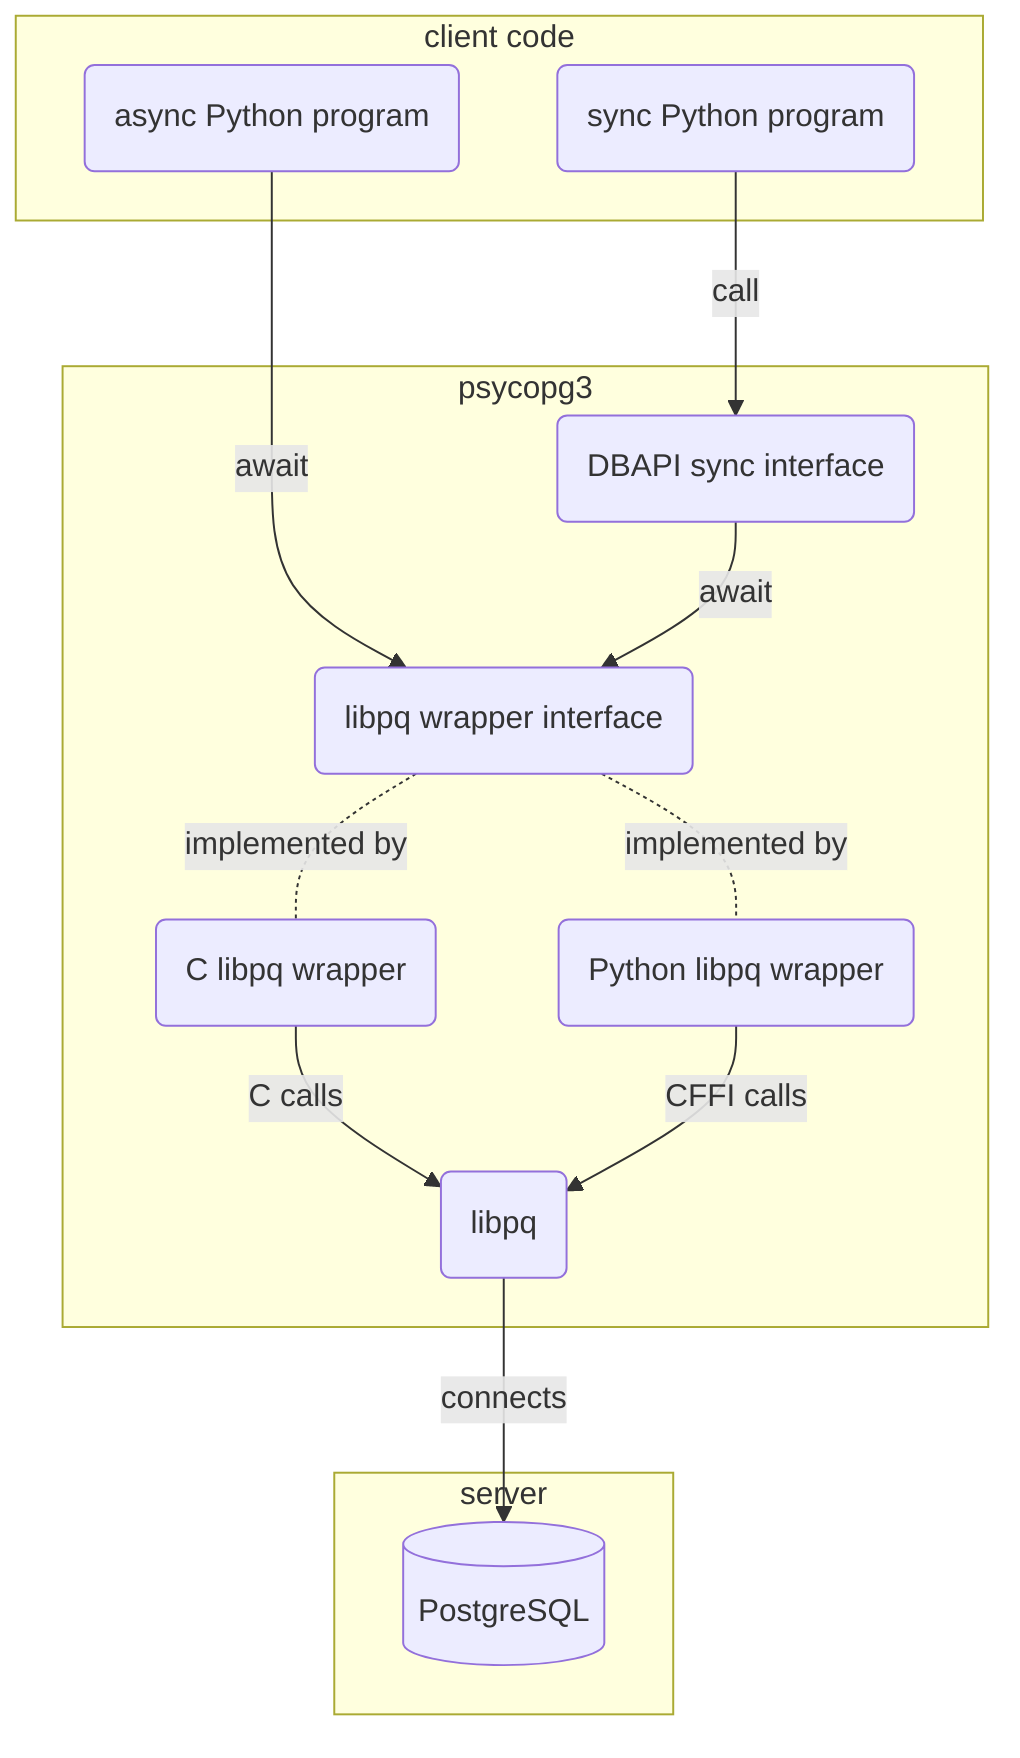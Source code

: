graph TD
    subgraph client code
    A(sync Python program)
    A1(async Python program)
    end

    subgraph psycopg3
    A -->|call| B
    A1 --> |await| C
    B(DBAPI sync interface) --> |await| C
    C(libpq wrapper interface) -.- |implemented by| D1
    C -.- |implemented by| D2
    D1(C libpq wrapper) --> |C calls| E(libpq)
    D2(Python libpq wrapper) --> |CFFI calls| E
    end

    subgraph server
    E -->|connects| F
    F[(PostgreSQL)]
    end